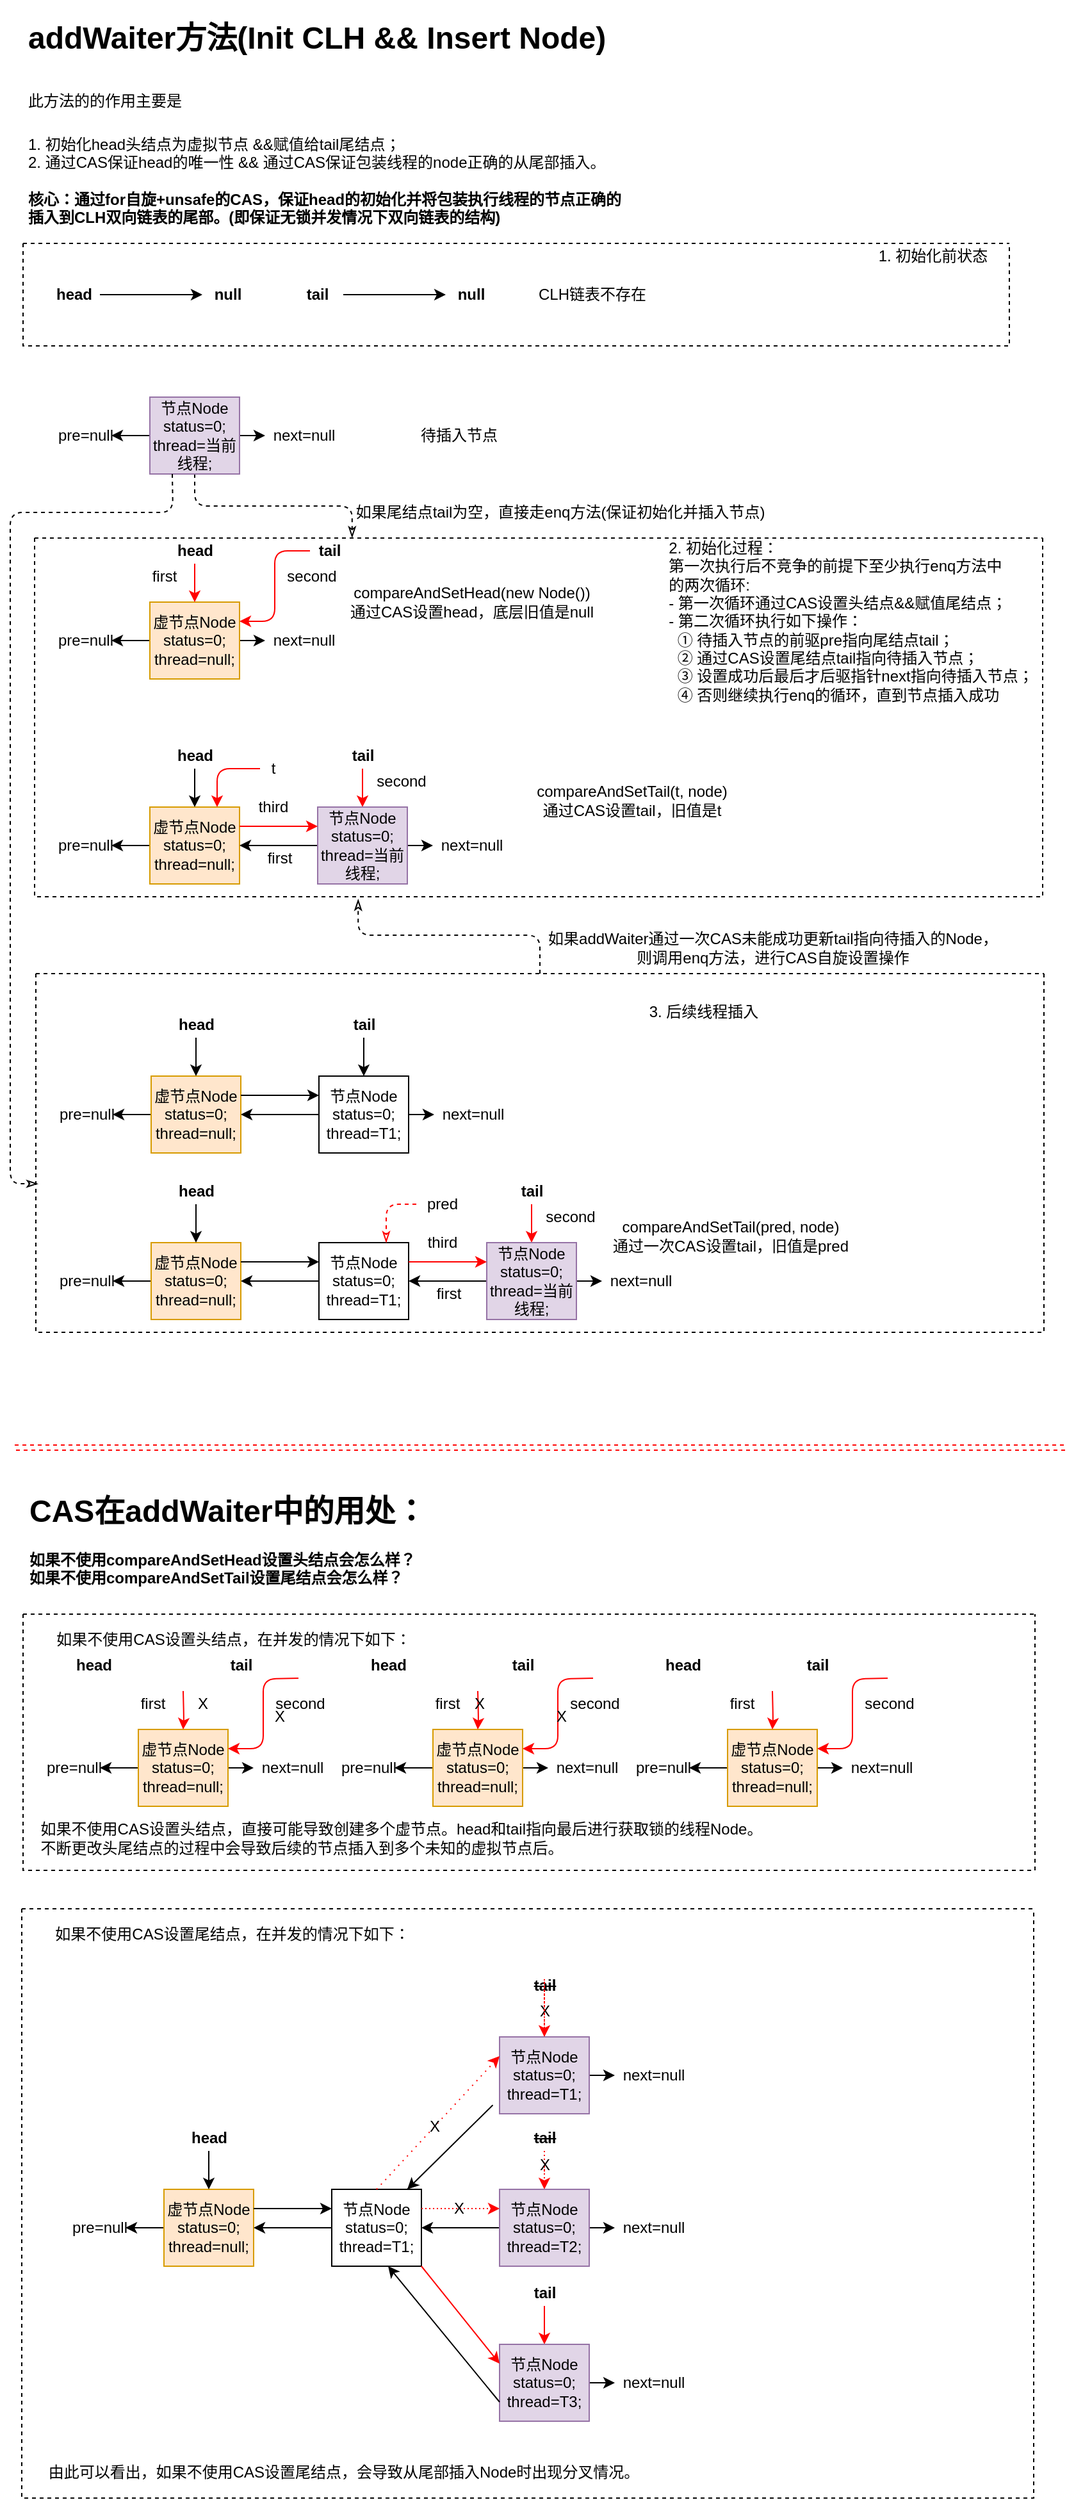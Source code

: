 <mxfile version="14.9.6" type="device"><diagram id="rRcfmxFdmmznEI3SLQNI" name="第 1 页"><mxGraphModel dx="1088" dy="2056" grid="1" gridSize="10" guides="1" tooltips="1" connect="1" arrows="1" fold="1" page="1" pageScale="1" pageWidth="827" pageHeight="1169" math="0" shadow="0"><root><mxCell id="0"/><mxCell id="1" parent="0"/><mxCell id="wqpM_LYlz_IbfBnjoCct-91" style="edgeStyle=orthogonalEdgeStyle;curved=0;rounded=1;sketch=0;orthogonalLoop=1;jettySize=auto;html=1;" edge="1" parent="1" source="wqpM_LYlz_IbfBnjoCct-32" target="wqpM_LYlz_IbfBnjoCct-92"><mxGeometry relative="1" as="geometry"><mxPoint x="69" y="10" as="targetPoint"/></mxGeometry></mxCell><mxCell id="wqpM_LYlz_IbfBnjoCct-94" value="" style="edgeStyle=orthogonalEdgeStyle;curved=0;rounded=1;sketch=0;orthogonalLoop=1;jettySize=auto;html=1;" edge="1" parent="1" source="wqpM_LYlz_IbfBnjoCct-32" target="wqpM_LYlz_IbfBnjoCct-93"><mxGeometry relative="1" as="geometry"/></mxCell><mxCell id="wqpM_LYlz_IbfBnjoCct-32" value="虚节点Node&lt;br&gt;status=0;&lt;br&gt;thread=null;" style="rounded=0;whiteSpace=wrap;html=1;sketch=0;fillColor=#ffe6cc;strokeColor=#d79b00;" vertex="1" parent="1"><mxGeometry x="119" y="-20" width="70" height="60" as="geometry"/></mxCell><mxCell id="wqpM_LYlz_IbfBnjoCct-67" value="" style="edgeStyle=orthogonalEdgeStyle;curved=0;rounded=1;sketch=0;orthogonalLoop=1;jettySize=auto;html=1;" edge="1" parent="1" source="wqpM_LYlz_IbfBnjoCct-63" target="wqpM_LYlz_IbfBnjoCct-66"><mxGeometry relative="1" as="geometry"/></mxCell><mxCell id="wqpM_LYlz_IbfBnjoCct-63" value="&lt;b&gt;tail&lt;/b&gt;" style="text;html=1;align=center;verticalAlign=middle;whiteSpace=wrap;rounded=0;sketch=0;" vertex="1" parent="1"><mxGeometry x="230" y="-270" width="40" height="20" as="geometry"/></mxCell><mxCell id="wqpM_LYlz_IbfBnjoCct-66" value="&lt;b&gt;null&lt;/b&gt;" style="text;html=1;align=center;verticalAlign=middle;whiteSpace=wrap;rounded=0;sketch=0;" vertex="1" parent="1"><mxGeometry x="350" y="-270" width="40" height="20" as="geometry"/></mxCell><mxCell id="wqpM_LYlz_IbfBnjoCct-68" value="" style="edgeStyle=orthogonalEdgeStyle;curved=0;rounded=1;sketch=0;orthogonalLoop=1;jettySize=auto;html=1;" edge="1" source="wqpM_LYlz_IbfBnjoCct-69" target="wqpM_LYlz_IbfBnjoCct-70" parent="1"><mxGeometry relative="1" as="geometry"/></mxCell><mxCell id="wqpM_LYlz_IbfBnjoCct-69" value="&lt;b&gt;head&lt;/b&gt;" style="text;html=1;align=center;verticalAlign=middle;whiteSpace=wrap;rounded=0;sketch=0;" vertex="1" parent="1"><mxGeometry x="40" y="-270" width="40" height="20" as="geometry"/></mxCell><mxCell id="wqpM_LYlz_IbfBnjoCct-70" value="&lt;b&gt;null&lt;/b&gt;" style="text;html=1;align=center;verticalAlign=middle;whiteSpace=wrap;rounded=0;sketch=0;" vertex="1" parent="1"><mxGeometry x="160" y="-270" width="40" height="20" as="geometry"/></mxCell><mxCell id="wqpM_LYlz_IbfBnjoCct-72" value="CLH链表不存在" style="text;html=1;align=center;verticalAlign=middle;resizable=0;points=[];autosize=1;strokeColor=none;" vertex="1" parent="1"><mxGeometry x="414" y="-270" width="100" height="20" as="geometry"/></mxCell><mxCell id="wqpM_LYlz_IbfBnjoCct-80" value="" style="edgeStyle=orthogonalEdgeStyle;curved=0;rounded=1;sketch=0;orthogonalLoop=1;jettySize=auto;html=1;strokeColor=#FF0000;" edge="1" parent="1" source="wqpM_LYlz_IbfBnjoCct-79" target="wqpM_LYlz_IbfBnjoCct-32"><mxGeometry relative="1" as="geometry"/></mxCell><mxCell id="wqpM_LYlz_IbfBnjoCct-79" value="&lt;b&gt;head&lt;/b&gt;" style="text;html=1;align=center;verticalAlign=middle;resizable=0;points=[];autosize=1;strokeColor=none;" vertex="1" parent="1"><mxGeometry x="134" y="-70" width="40" height="20" as="geometry"/></mxCell><mxCell id="wqpM_LYlz_IbfBnjoCct-82" style="edgeStyle=orthogonalEdgeStyle;curved=0;rounded=1;sketch=0;orthogonalLoop=1;jettySize=auto;html=1;entryX=1;entryY=0.25;entryDx=0;entryDy=0;strokeColor=#FF0000;" edge="1" parent="1" source="wqpM_LYlz_IbfBnjoCct-81" target="wqpM_LYlz_IbfBnjoCct-32"><mxGeometry relative="1" as="geometry"/></mxCell><mxCell id="wqpM_LYlz_IbfBnjoCct-81" value="&lt;b&gt;tail&lt;/b&gt;" style="text;html=1;align=center;verticalAlign=middle;resizable=0;points=[];autosize=1;strokeColor=none;" vertex="1" parent="1"><mxGeometry x="244" y="-70" width="30" height="20" as="geometry"/></mxCell><mxCell id="wqpM_LYlz_IbfBnjoCct-92" value="pre=null" style="text;html=1;strokeColor=none;fillColor=none;align=center;verticalAlign=middle;whiteSpace=wrap;rounded=0;sketch=0;" vertex="1" parent="1"><mxGeometry x="49" width="40" height="20" as="geometry"/></mxCell><mxCell id="wqpM_LYlz_IbfBnjoCct-93" value="next=null" style="text;html=1;align=center;verticalAlign=middle;resizable=0;points=[];autosize=1;strokeColor=none;" vertex="1" parent="1"><mxGeometry x="209" width="60" height="20" as="geometry"/></mxCell><mxCell id="wqpM_LYlz_IbfBnjoCct-95" value="" style="swimlane;startSize=0;rounded=0;sketch=0;dashed=1;" vertex="1" parent="1"><mxGeometry x="29" y="-70" width="787" height="280" as="geometry"/></mxCell><mxCell id="wqpM_LYlz_IbfBnjoCct-97" style="edgeStyle=orthogonalEdgeStyle;curved=0;rounded=1;sketch=0;orthogonalLoop=1;jettySize=auto;html=1;" edge="1" source="wqpM_LYlz_IbfBnjoCct-99" target="wqpM_LYlz_IbfBnjoCct-104" parent="wqpM_LYlz_IbfBnjoCct-95"><mxGeometry relative="1" as="geometry"><mxPoint x="40" y="240" as="targetPoint"/></mxGeometry></mxCell><mxCell id="wqpM_LYlz_IbfBnjoCct-99" value="虚节点Node&lt;br&gt;status=0;&lt;br&gt;thread=null;" style="rounded=0;whiteSpace=wrap;html=1;sketch=0;fillColor=#ffe6cc;strokeColor=#d79b00;" vertex="1" parent="wqpM_LYlz_IbfBnjoCct-95"><mxGeometry x="90" y="210" width="70" height="60" as="geometry"/></mxCell><mxCell id="wqpM_LYlz_IbfBnjoCct-100" value="" style="edgeStyle=orthogonalEdgeStyle;curved=0;rounded=1;sketch=0;orthogonalLoop=1;jettySize=auto;html=1;" edge="1" source="wqpM_LYlz_IbfBnjoCct-101" target="wqpM_LYlz_IbfBnjoCct-99" parent="wqpM_LYlz_IbfBnjoCct-95"><mxGeometry relative="1" as="geometry"/></mxCell><mxCell id="wqpM_LYlz_IbfBnjoCct-101" value="&lt;b&gt;head&lt;/b&gt;" style="text;html=1;align=center;verticalAlign=middle;resizable=0;points=[];autosize=1;strokeColor=none;" vertex="1" parent="wqpM_LYlz_IbfBnjoCct-95"><mxGeometry x="105" y="160" width="40" height="20" as="geometry"/></mxCell><mxCell id="wqpM_LYlz_IbfBnjoCct-125" style="edgeStyle=orthogonalEdgeStyle;curved=0;rounded=1;sketch=0;orthogonalLoop=1;jettySize=auto;html=1;entryX=0.5;entryY=0;entryDx=0;entryDy=0;strokeColor=#FF0000;" edge="1" parent="wqpM_LYlz_IbfBnjoCct-95" source="wqpM_LYlz_IbfBnjoCct-103" target="wqpM_LYlz_IbfBnjoCct-121"><mxGeometry relative="1" as="geometry"/></mxCell><mxCell id="wqpM_LYlz_IbfBnjoCct-103" value="&lt;b&gt;tail&lt;/b&gt;" style="text;html=1;align=center;verticalAlign=middle;resizable=0;points=[];autosize=1;strokeColor=none;" vertex="1" parent="wqpM_LYlz_IbfBnjoCct-95"><mxGeometry x="241" y="160" width="30" height="20" as="geometry"/></mxCell><mxCell id="wqpM_LYlz_IbfBnjoCct-104" value="pre=null" style="text;html=1;strokeColor=none;fillColor=none;align=center;verticalAlign=middle;whiteSpace=wrap;rounded=0;sketch=0;" vertex="1" parent="wqpM_LYlz_IbfBnjoCct-95"><mxGeometry x="20" y="230" width="40" height="20" as="geometry"/></mxCell><mxCell id="wqpM_LYlz_IbfBnjoCct-120" value="" style="edgeStyle=orthogonalEdgeStyle;curved=0;rounded=1;sketch=0;orthogonalLoop=1;jettySize=auto;html=1;" edge="1" source="wqpM_LYlz_IbfBnjoCct-121" target="wqpM_LYlz_IbfBnjoCct-123" parent="wqpM_LYlz_IbfBnjoCct-95"><mxGeometry relative="1" as="geometry"/></mxCell><mxCell id="wqpM_LYlz_IbfBnjoCct-124" style="edgeStyle=orthogonalEdgeStyle;curved=0;rounded=1;sketch=0;orthogonalLoop=1;jettySize=auto;html=1;" edge="1" parent="wqpM_LYlz_IbfBnjoCct-95" source="wqpM_LYlz_IbfBnjoCct-121" target="wqpM_LYlz_IbfBnjoCct-99"><mxGeometry relative="1" as="geometry"/></mxCell><mxCell id="wqpM_LYlz_IbfBnjoCct-121" value="节点Node&lt;br&gt;status=0;&lt;br&gt;thread=当前线程;" style="rounded=0;whiteSpace=wrap;html=1;sketch=0;fillColor=#e1d5e7;strokeColor=#9673a6;" vertex="1" parent="wqpM_LYlz_IbfBnjoCct-95"><mxGeometry x="221" y="210" width="70" height="60" as="geometry"/></mxCell><mxCell id="wqpM_LYlz_IbfBnjoCct-123" value="next=null" style="text;html=1;align=center;verticalAlign=middle;resizable=0;points=[];autosize=1;strokeColor=none;" vertex="1" parent="wqpM_LYlz_IbfBnjoCct-95"><mxGeometry x="311" y="230" width="60" height="20" as="geometry"/></mxCell><mxCell id="wqpM_LYlz_IbfBnjoCct-126" value="" style="endArrow=classic;html=1;strokeColor=#FF0000;entryX=0;entryY=0.25;entryDx=0;entryDy=0;exitX=1;exitY=0.25;exitDx=0;exitDy=0;" edge="1" parent="wqpM_LYlz_IbfBnjoCct-95" source="wqpM_LYlz_IbfBnjoCct-99" target="wqpM_LYlz_IbfBnjoCct-121"><mxGeometry width="50" height="50" relative="1" as="geometry"><mxPoint x="160" y="230" as="sourcePoint"/><mxPoint x="210" y="180" as="targetPoint"/></mxGeometry></mxCell><mxCell id="wqpM_LYlz_IbfBnjoCct-129" value="second" style="text;html=1;align=center;verticalAlign=middle;resizable=0;points=[];autosize=1;strokeColor=none;" vertex="1" parent="wqpM_LYlz_IbfBnjoCct-95"><mxGeometry x="191" y="20" width="50" height="20" as="geometry"/></mxCell><mxCell id="wqpM_LYlz_IbfBnjoCct-130" value="first" style="text;html=1;align=center;verticalAlign=middle;resizable=0;points=[];autosize=1;strokeColor=none;" vertex="1" parent="wqpM_LYlz_IbfBnjoCct-95"><mxGeometry x="176" y="240" width="30" height="20" as="geometry"/></mxCell><mxCell id="wqpM_LYlz_IbfBnjoCct-132" value="third" style="text;html=1;align=center;verticalAlign=middle;resizable=0;points=[];autosize=1;strokeColor=none;" vertex="1" parent="wqpM_LYlz_IbfBnjoCct-95"><mxGeometry x="166" y="200" width="40" height="20" as="geometry"/></mxCell><mxCell id="wqpM_LYlz_IbfBnjoCct-131" value="second" style="text;html=1;align=center;verticalAlign=middle;resizable=0;points=[];autosize=1;strokeColor=none;" vertex="1" parent="wqpM_LYlz_IbfBnjoCct-95"><mxGeometry x="261" y="180" width="50" height="20" as="geometry"/></mxCell><mxCell id="wqpM_LYlz_IbfBnjoCct-133" value="compareAndSetHead(new Node())&lt;br&gt;通过CAS设置head，底层旧值是null" style="text;html=1;align=center;verticalAlign=middle;resizable=0;points=[];autosize=1;strokeColor=none;" vertex="1" parent="wqpM_LYlz_IbfBnjoCct-95"><mxGeometry x="236" y="35" width="210" height="30" as="geometry"/></mxCell><mxCell id="wqpM_LYlz_IbfBnjoCct-127" value="&lt;div style=&quot;text-align: left&quot;&gt;&lt;span&gt;2. 初始化过程：&lt;/span&gt;&lt;/div&gt;&lt;div style=&quot;text-align: left&quot;&gt;&lt;span&gt;第一次执行后&lt;/span&gt;&lt;span&gt;不竞争的前提下至少执行enq方法中&lt;/span&gt;&lt;/div&gt;&lt;div style=&quot;text-align: left&quot;&gt;&lt;span&gt;的两次循环:&lt;/span&gt;&lt;/div&gt;&lt;div style=&quot;text-align: left&quot;&gt;&lt;span&gt;- 第一次循环通过CAS设置头结点&amp;amp;&amp;amp;赋值尾结点；&lt;/span&gt;&lt;/div&gt;&lt;div style=&quot;text-align: left&quot;&gt;&lt;span&gt;- 第二次循环执行如下操作：&lt;/span&gt;&lt;/div&gt;&lt;div style=&quot;text-align: left&quot;&gt;&lt;span&gt;&amp;nbsp; ① 待插入节点的前驱pre指向尾结点tail；&lt;br&gt;&lt;/span&gt;&lt;/div&gt;&lt;div style=&quot;text-align: left&quot;&gt;&lt;span&gt;&amp;nbsp; ② 通过CAS设置尾结点tail指向待插入节点；&lt;/span&gt;&lt;/div&gt;&lt;div style=&quot;text-align: left&quot;&gt;&lt;span&gt;&amp;nbsp; ③ 设置成功后最后才后驱指针next指向待插入节点；&lt;/span&gt;&lt;/div&gt;&lt;div style=&quot;text-align: left&quot;&gt;&lt;span&gt;&lt;span style=&quot;white-space: pre&quot;&gt;&amp;nbsp; ④ 否则继续执行enq的循环，直到节点插入成功&lt;/span&gt;&lt;span style=&quot;white-space: pre&quot;&gt;&#9;&lt;/span&gt;&lt;br&gt;&lt;/span&gt;&lt;/div&gt;" style="text;html=1;align=center;verticalAlign=middle;resizable=0;points=[];autosize=1;strokeColor=none;" vertex="1" parent="wqpM_LYlz_IbfBnjoCct-95"><mxGeometry x="487" width="300" height="130" as="geometry"/></mxCell><mxCell id="wqpM_LYlz_IbfBnjoCct-134" value="compareAndSetTail(t, node)&lt;br&gt;通过CAS设置tail，旧值是t" style="text;html=1;align=center;verticalAlign=middle;resizable=0;points=[];autosize=1;strokeColor=none;" vertex="1" parent="wqpM_LYlz_IbfBnjoCct-95"><mxGeometry x="386" y="190" width="160" height="30" as="geometry"/></mxCell><mxCell id="wqpM_LYlz_IbfBnjoCct-137" style="edgeStyle=orthogonalEdgeStyle;curved=0;rounded=1;sketch=0;orthogonalLoop=1;jettySize=auto;html=1;entryX=0.75;entryY=0;entryDx=0;entryDy=0;strokeColor=#FF0000;" edge="1" parent="wqpM_LYlz_IbfBnjoCct-95" source="wqpM_LYlz_IbfBnjoCct-136" target="wqpM_LYlz_IbfBnjoCct-99"><mxGeometry relative="1" as="geometry"/></mxCell><mxCell id="wqpM_LYlz_IbfBnjoCct-136" value="t" style="text;html=1;align=center;verticalAlign=middle;resizable=0;points=[];autosize=1;strokeColor=none;" vertex="1" parent="wqpM_LYlz_IbfBnjoCct-95"><mxGeometry x="176" y="170" width="20" height="20" as="geometry"/></mxCell><mxCell id="wqpM_LYlz_IbfBnjoCct-96" value="" style="swimlane;startSize=0;rounded=0;sketch=0;dashed=1;" vertex="1" parent="1"><mxGeometry x="20" y="-300" width="770" height="80" as="geometry"/></mxCell><mxCell id="wqpM_LYlz_IbfBnjoCct-71" value="1. 初始化前状态" style="text;html=1;align=center;verticalAlign=middle;resizable=0;points=[];autosize=1;" vertex="1" parent="wqpM_LYlz_IbfBnjoCct-96"><mxGeometry x="660" width="100" height="20" as="geometry"/></mxCell><mxCell id="wqpM_LYlz_IbfBnjoCct-115" value="待插入节点" style="text;html=1;align=center;verticalAlign=middle;resizable=0;points=[];autosize=1;strokeColor=none;" vertex="1" parent="1"><mxGeometry x="320" y="-160" width="80" height="20" as="geometry"/></mxCell><mxCell id="wqpM_LYlz_IbfBnjoCct-106" style="edgeStyle=orthogonalEdgeStyle;curved=0;rounded=1;sketch=0;orthogonalLoop=1;jettySize=auto;html=1;" edge="1" source="wqpM_LYlz_IbfBnjoCct-108" target="wqpM_LYlz_IbfBnjoCct-113" parent="1"><mxGeometry relative="1" as="geometry"><mxPoint x="49" y="40" as="targetPoint"/></mxGeometry></mxCell><mxCell id="wqpM_LYlz_IbfBnjoCct-107" value="" style="edgeStyle=orthogonalEdgeStyle;curved=0;rounded=1;sketch=0;orthogonalLoop=1;jettySize=auto;html=1;" edge="1" source="wqpM_LYlz_IbfBnjoCct-108" target="wqpM_LYlz_IbfBnjoCct-114" parent="1"><mxGeometry relative="1" as="geometry"/></mxCell><mxCell id="wqpM_LYlz_IbfBnjoCct-178" style="edgeStyle=orthogonalEdgeStyle;curved=0;rounded=1;sketch=0;orthogonalLoop=1;jettySize=auto;html=1;entryX=0.315;entryY=-0.001;entryDx=0;entryDy=0;entryPerimeter=0;dashed=1;endArrow=classicThin;endFill=0;" edge="1" parent="1" source="wqpM_LYlz_IbfBnjoCct-108" target="wqpM_LYlz_IbfBnjoCct-95"><mxGeometry relative="1" as="geometry"/></mxCell><mxCell id="wqpM_LYlz_IbfBnjoCct-108" value="节点Node&lt;br&gt;status=0;&lt;br&gt;thread=当前线程;" style="rounded=0;whiteSpace=wrap;html=1;sketch=0;fillColor=#e1d5e7;strokeColor=#9673a6;" vertex="1" parent="1"><mxGeometry x="119" y="-180" width="70" height="60" as="geometry"/></mxCell><mxCell id="wqpM_LYlz_IbfBnjoCct-113" value="pre=null" style="text;html=1;strokeColor=none;fillColor=none;align=center;verticalAlign=middle;whiteSpace=wrap;rounded=0;sketch=0;" vertex="1" parent="1"><mxGeometry x="49" y="-160" width="40" height="20" as="geometry"/></mxCell><mxCell id="wqpM_LYlz_IbfBnjoCct-114" value="next=null" style="text;html=1;align=center;verticalAlign=middle;resizable=0;points=[];autosize=1;strokeColor=none;" vertex="1" parent="1"><mxGeometry x="209" y="-160" width="60" height="20" as="geometry"/></mxCell><mxCell id="wqpM_LYlz_IbfBnjoCct-128" value="first" style="text;html=1;align=center;verticalAlign=middle;resizable=0;points=[];autosize=1;strokeColor=none;" vertex="1" parent="1"><mxGeometry x="115" y="-50" width="30" height="20" as="geometry"/></mxCell><mxCell id="wqpM_LYlz_IbfBnjoCct-193" style="edgeStyle=orthogonalEdgeStyle;curved=0;rounded=1;sketch=0;orthogonalLoop=1;jettySize=auto;html=1;entryX=0.321;entryY=1.007;entryDx=0;entryDy=0;entryPerimeter=0;dashed=1;endArrow=classicThin;endFill=0;strokeColor=#000000;" edge="1" parent="1" source="wqpM_LYlz_IbfBnjoCct-147" target="wqpM_LYlz_IbfBnjoCct-95"><mxGeometry relative="1" as="geometry"/></mxCell><mxCell id="wqpM_LYlz_IbfBnjoCct-147" value="" style="swimlane;startSize=0;rounded=0;sketch=0;dashed=1;" vertex="1" parent="1"><mxGeometry x="30" y="270" width="787" height="280" as="geometry"/></mxCell><mxCell id="wqpM_LYlz_IbfBnjoCct-148" style="edgeStyle=orthogonalEdgeStyle;curved=0;rounded=1;sketch=0;orthogonalLoop=1;jettySize=auto;html=1;" edge="1" parent="wqpM_LYlz_IbfBnjoCct-147" source="wqpM_LYlz_IbfBnjoCct-149" target="wqpM_LYlz_IbfBnjoCct-154"><mxGeometry relative="1" as="geometry"><mxPoint x="40" y="240" as="targetPoint"/></mxGeometry></mxCell><mxCell id="wqpM_LYlz_IbfBnjoCct-149" value="虚节点Node&lt;br&gt;status=0;&lt;br&gt;thread=null;" style="rounded=0;whiteSpace=wrap;html=1;sketch=0;fillColor=#ffe6cc;strokeColor=#d79b00;" vertex="1" parent="wqpM_LYlz_IbfBnjoCct-147"><mxGeometry x="90" y="210" width="70" height="60" as="geometry"/></mxCell><mxCell id="wqpM_LYlz_IbfBnjoCct-150" value="" style="edgeStyle=orthogonalEdgeStyle;curved=0;rounded=1;sketch=0;orthogonalLoop=1;jettySize=auto;html=1;" edge="1" parent="wqpM_LYlz_IbfBnjoCct-147" source="wqpM_LYlz_IbfBnjoCct-151" target="wqpM_LYlz_IbfBnjoCct-149"><mxGeometry relative="1" as="geometry"/></mxCell><mxCell id="wqpM_LYlz_IbfBnjoCct-151" value="&lt;b&gt;head&lt;/b&gt;" style="text;html=1;align=center;verticalAlign=middle;resizable=0;points=[];autosize=1;strokeColor=none;" vertex="1" parent="wqpM_LYlz_IbfBnjoCct-147"><mxGeometry x="105" y="160" width="40" height="20" as="geometry"/></mxCell><mxCell id="wqpM_LYlz_IbfBnjoCct-154" value="pre=null" style="text;html=1;strokeColor=none;fillColor=none;align=center;verticalAlign=middle;whiteSpace=wrap;rounded=0;sketch=0;" vertex="1" parent="wqpM_LYlz_IbfBnjoCct-147"><mxGeometry x="20" y="230" width="40" height="20" as="geometry"/></mxCell><mxCell id="wqpM_LYlz_IbfBnjoCct-156" style="edgeStyle=orthogonalEdgeStyle;curved=0;rounded=1;sketch=0;orthogonalLoop=1;jettySize=auto;html=1;" edge="1" parent="wqpM_LYlz_IbfBnjoCct-147" source="wqpM_LYlz_IbfBnjoCct-157" target="wqpM_LYlz_IbfBnjoCct-149"><mxGeometry relative="1" as="geometry"/></mxCell><mxCell id="wqpM_LYlz_IbfBnjoCct-157" value="节点Node&lt;br&gt;status=0;&lt;br&gt;thread=T1;" style="rounded=0;whiteSpace=wrap;html=1;sketch=0;" vertex="1" parent="wqpM_LYlz_IbfBnjoCct-147"><mxGeometry x="221" y="210" width="70" height="60" as="geometry"/></mxCell><mxCell id="wqpM_LYlz_IbfBnjoCct-159" value="" style="endArrow=classic;html=1;entryX=0;entryY=0.25;entryDx=0;entryDy=0;exitX=1;exitY=0.25;exitDx=0;exitDy=0;" edge="1" parent="wqpM_LYlz_IbfBnjoCct-147" source="wqpM_LYlz_IbfBnjoCct-149" target="wqpM_LYlz_IbfBnjoCct-157"><mxGeometry width="50" height="50" relative="1" as="geometry"><mxPoint x="160" y="230" as="sourcePoint"/><mxPoint x="210" y="180" as="targetPoint"/></mxGeometry></mxCell><mxCell id="wqpM_LYlz_IbfBnjoCct-181" style="edgeStyle=orthogonalEdgeStyle;curved=0;rounded=1;sketch=0;orthogonalLoop=1;jettySize=auto;html=1;" edge="1" source="wqpM_LYlz_IbfBnjoCct-182" target="wqpM_LYlz_IbfBnjoCct-187" parent="wqpM_LYlz_IbfBnjoCct-147"><mxGeometry relative="1" as="geometry"><mxPoint x="11" y="-130" as="targetPoint"/></mxGeometry></mxCell><mxCell id="wqpM_LYlz_IbfBnjoCct-182" value="虚节点Node&lt;br&gt;status=0;&lt;br&gt;thread=null;" style="rounded=0;whiteSpace=wrap;html=1;sketch=0;fillColor=#ffe6cc;strokeColor=#d79b00;" vertex="1" parent="wqpM_LYlz_IbfBnjoCct-147"><mxGeometry x="90" y="80" width="70" height="60" as="geometry"/></mxCell><mxCell id="wqpM_LYlz_IbfBnjoCct-183" value="" style="edgeStyle=orthogonalEdgeStyle;curved=0;rounded=1;sketch=0;orthogonalLoop=1;jettySize=auto;html=1;" edge="1" source="wqpM_LYlz_IbfBnjoCct-184" target="wqpM_LYlz_IbfBnjoCct-182" parent="wqpM_LYlz_IbfBnjoCct-147"><mxGeometry relative="1" as="geometry"/></mxCell><mxCell id="wqpM_LYlz_IbfBnjoCct-184" value="&lt;b&gt;head&lt;/b&gt;" style="text;html=1;align=center;verticalAlign=middle;resizable=0;points=[];autosize=1;strokeColor=none;" vertex="1" parent="wqpM_LYlz_IbfBnjoCct-147"><mxGeometry x="105" y="30" width="40" height="20" as="geometry"/></mxCell><mxCell id="wqpM_LYlz_IbfBnjoCct-185" style="edgeStyle=orthogonalEdgeStyle;curved=0;rounded=1;sketch=0;orthogonalLoop=1;jettySize=auto;html=1;entryX=0.5;entryY=0;entryDx=0;entryDy=0;" edge="1" source="wqpM_LYlz_IbfBnjoCct-186" target="wqpM_LYlz_IbfBnjoCct-190" parent="wqpM_LYlz_IbfBnjoCct-147"><mxGeometry relative="1" as="geometry"/></mxCell><mxCell id="wqpM_LYlz_IbfBnjoCct-186" value="&lt;b&gt;tail&lt;/b&gt;" style="text;html=1;align=center;verticalAlign=middle;resizable=0;points=[];autosize=1;strokeColor=none;" vertex="1" parent="wqpM_LYlz_IbfBnjoCct-147"><mxGeometry x="241" y="30" width="30" height="20" as="geometry"/></mxCell><mxCell id="wqpM_LYlz_IbfBnjoCct-187" value="pre=null" style="text;html=1;strokeColor=none;fillColor=none;align=center;verticalAlign=middle;whiteSpace=wrap;rounded=0;sketch=0;" vertex="1" parent="wqpM_LYlz_IbfBnjoCct-147"><mxGeometry x="20" y="100" width="40" height="20" as="geometry"/></mxCell><mxCell id="wqpM_LYlz_IbfBnjoCct-188" value="" style="edgeStyle=orthogonalEdgeStyle;curved=0;rounded=1;sketch=0;orthogonalLoop=1;jettySize=auto;html=1;" edge="1" source="wqpM_LYlz_IbfBnjoCct-190" target="wqpM_LYlz_IbfBnjoCct-191" parent="wqpM_LYlz_IbfBnjoCct-147"><mxGeometry relative="1" as="geometry"/></mxCell><mxCell id="wqpM_LYlz_IbfBnjoCct-189" style="edgeStyle=orthogonalEdgeStyle;curved=0;rounded=1;sketch=0;orthogonalLoop=1;jettySize=auto;html=1;" edge="1" source="wqpM_LYlz_IbfBnjoCct-190" target="wqpM_LYlz_IbfBnjoCct-182" parent="wqpM_LYlz_IbfBnjoCct-147"><mxGeometry relative="1" as="geometry"/></mxCell><mxCell id="wqpM_LYlz_IbfBnjoCct-190" value="节点Node&lt;br&gt;status=0;&lt;br&gt;thread=T1;" style="rounded=0;whiteSpace=wrap;html=1;sketch=0;" vertex="1" parent="wqpM_LYlz_IbfBnjoCct-147"><mxGeometry x="221" y="80" width="70" height="60" as="geometry"/></mxCell><mxCell id="wqpM_LYlz_IbfBnjoCct-191" value="next=null" style="text;html=1;align=center;verticalAlign=middle;resizable=0;points=[];autosize=1;strokeColor=none;" vertex="1" parent="wqpM_LYlz_IbfBnjoCct-147"><mxGeometry x="311" y="100" width="60" height="20" as="geometry"/></mxCell><mxCell id="wqpM_LYlz_IbfBnjoCct-192" value="" style="endArrow=classic;html=1;entryX=0;entryY=0.25;entryDx=0;entryDy=0;exitX=1;exitY=0.25;exitDx=0;exitDy=0;" edge="1" source="wqpM_LYlz_IbfBnjoCct-182" target="wqpM_LYlz_IbfBnjoCct-190" parent="wqpM_LYlz_IbfBnjoCct-147"><mxGeometry width="50" height="50" relative="1" as="geometry"><mxPoint x="131" y="-140" as="sourcePoint"/><mxPoint x="181" y="-190" as="targetPoint"/></mxGeometry></mxCell><mxCell id="wqpM_LYlz_IbfBnjoCct-196" style="edgeStyle=orthogonalEdgeStyle;curved=0;rounded=1;sketch=0;orthogonalLoop=1;jettySize=auto;html=1;entryX=0.5;entryY=0;entryDx=0;entryDy=0;strokeColor=#FF0000;" edge="1" source="wqpM_LYlz_IbfBnjoCct-197" target="wqpM_LYlz_IbfBnjoCct-200" parent="wqpM_LYlz_IbfBnjoCct-147"><mxGeometry relative="1" as="geometry"/></mxCell><mxCell id="wqpM_LYlz_IbfBnjoCct-197" value="&lt;b&gt;tail&lt;/b&gt;" style="text;html=1;align=center;verticalAlign=middle;resizable=0;points=[];autosize=1;strokeColor=none;" vertex="1" parent="wqpM_LYlz_IbfBnjoCct-147"><mxGeometry x="372" y="160" width="30" height="20" as="geometry"/></mxCell><mxCell id="wqpM_LYlz_IbfBnjoCct-198" value="" style="edgeStyle=orthogonalEdgeStyle;curved=0;rounded=1;sketch=0;orthogonalLoop=1;jettySize=auto;html=1;" edge="1" source="wqpM_LYlz_IbfBnjoCct-200" target="wqpM_LYlz_IbfBnjoCct-201" parent="wqpM_LYlz_IbfBnjoCct-147"><mxGeometry relative="1" as="geometry"/></mxCell><mxCell id="wqpM_LYlz_IbfBnjoCct-199" style="edgeStyle=orthogonalEdgeStyle;curved=0;rounded=1;sketch=0;orthogonalLoop=1;jettySize=auto;html=1;" edge="1" source="wqpM_LYlz_IbfBnjoCct-200" parent="wqpM_LYlz_IbfBnjoCct-147"><mxGeometry relative="1" as="geometry"><mxPoint x="291" y="240" as="targetPoint"/></mxGeometry></mxCell><mxCell id="wqpM_LYlz_IbfBnjoCct-200" value="节点Node&lt;br&gt;status=0;&lt;br&gt;thread=当前线程;" style="rounded=0;whiteSpace=wrap;html=1;sketch=0;fillColor=#e1d5e7;strokeColor=#9673a6;" vertex="1" parent="wqpM_LYlz_IbfBnjoCct-147"><mxGeometry x="352" y="210" width="70" height="60" as="geometry"/></mxCell><mxCell id="wqpM_LYlz_IbfBnjoCct-201" value="next=null" style="text;html=1;align=center;verticalAlign=middle;resizable=0;points=[];autosize=1;strokeColor=none;" vertex="1" parent="wqpM_LYlz_IbfBnjoCct-147"><mxGeometry x="442" y="230" width="60" height="20" as="geometry"/></mxCell><mxCell id="wqpM_LYlz_IbfBnjoCct-202" value="" style="endArrow=classic;html=1;strokeColor=#FF0000;entryX=0;entryY=0.25;entryDx=0;entryDy=0;exitX=1;exitY=0.25;exitDx=0;exitDy=0;" edge="1" target="wqpM_LYlz_IbfBnjoCct-200" parent="wqpM_LYlz_IbfBnjoCct-147"><mxGeometry width="50" height="50" relative="1" as="geometry"><mxPoint x="291" y="225" as="sourcePoint"/><mxPoint x="312" y="250" as="targetPoint"/></mxGeometry></mxCell><mxCell id="wqpM_LYlz_IbfBnjoCct-203" value="first" style="text;html=1;align=center;verticalAlign=middle;resizable=0;points=[];autosize=1;strokeColor=none;" vertex="1" parent="wqpM_LYlz_IbfBnjoCct-147"><mxGeometry x="307" y="240" width="30" height="20" as="geometry"/></mxCell><mxCell id="wqpM_LYlz_IbfBnjoCct-204" value="third" style="text;html=1;align=center;verticalAlign=middle;resizable=0;points=[];autosize=1;strokeColor=none;" vertex="1" parent="wqpM_LYlz_IbfBnjoCct-147"><mxGeometry x="297" y="200" width="40" height="20" as="geometry"/></mxCell><mxCell id="wqpM_LYlz_IbfBnjoCct-205" value="second" style="text;html=1;align=center;verticalAlign=middle;resizable=0;points=[];autosize=1;strokeColor=none;" vertex="1" parent="wqpM_LYlz_IbfBnjoCct-147"><mxGeometry x="392" y="180" width="50" height="20" as="geometry"/></mxCell><mxCell id="wqpM_LYlz_IbfBnjoCct-208" style="edgeStyle=orthogonalEdgeStyle;curved=0;rounded=1;sketch=0;orthogonalLoop=1;jettySize=auto;html=1;entryX=0.75;entryY=0;entryDx=0;entryDy=0;dashed=1;endArrow=classicThin;endFill=0;strokeColor=#FF0000;" edge="1" parent="wqpM_LYlz_IbfBnjoCct-147" source="wqpM_LYlz_IbfBnjoCct-206" target="wqpM_LYlz_IbfBnjoCct-157"><mxGeometry relative="1" as="geometry"/></mxCell><mxCell id="wqpM_LYlz_IbfBnjoCct-206" value="pred" style="text;html=1;align=center;verticalAlign=middle;resizable=0;points=[];autosize=1;strokeColor=none;" vertex="1" parent="wqpM_LYlz_IbfBnjoCct-147"><mxGeometry x="297" y="170" width="40" height="20" as="geometry"/></mxCell><mxCell id="wqpM_LYlz_IbfBnjoCct-207" value="compareAndSetTail(pred, node)&lt;br&gt;通过一次CAS设置tail，旧值是pred" style="text;html=1;align=center;verticalAlign=middle;resizable=0;points=[];autosize=1;strokeColor=none;" vertex="1" parent="wqpM_LYlz_IbfBnjoCct-147"><mxGeometry x="442" y="190" width="200" height="30" as="geometry"/></mxCell><mxCell id="wqpM_LYlz_IbfBnjoCct-170" value="3. 后续线程插入" style="text;html=1;align=center;verticalAlign=middle;resizable=0;points=[];autosize=1;strokeColor=none;" vertex="1" parent="1"><mxGeometry x="501" y="290" width="100" height="20" as="geometry"/></mxCell><mxCell id="wqpM_LYlz_IbfBnjoCct-171" value="如果尾结点tail为空，直接走enq方法(保证初始化并插入节点)" style="text;html=1;align=center;verticalAlign=middle;resizable=0;points=[];autosize=1;strokeColor=none;" vertex="1" parent="1"><mxGeometry x="274" y="-100" width="330" height="20" as="geometry"/></mxCell><mxCell id="wqpM_LYlz_IbfBnjoCct-180" value="" style="endArrow=classicThin;html=1;dashed=1;strokeColor=#000000;exitX=0.25;exitY=1;exitDx=0;exitDy=0;entryX=0.002;entryY=0.586;entryDx=0;entryDy=0;entryPerimeter=0;endFill=0;" edge="1" parent="1" source="wqpM_LYlz_IbfBnjoCct-108" target="wqpM_LYlz_IbfBnjoCct-147"><mxGeometry width="50" height="50" relative="1" as="geometry"><mxPoint x="140" y="-90" as="sourcePoint"/><mxPoint x="10" y="410" as="targetPoint"/><Array as="points"><mxPoint x="137" y="-90"/><mxPoint x="10" y="-90"/><mxPoint x="10" y="434"/></Array></mxGeometry></mxCell><mxCell id="wqpM_LYlz_IbfBnjoCct-209" value="如果addWaiter通过一次CAS未能成功更新tail指向待插入的Node，&lt;br&gt;则调用enq方法，进行CAS自旋设置操作" style="text;html=1;align=center;verticalAlign=middle;resizable=0;points=[];autosize=1;strokeColor=none;" vertex="1" parent="1"><mxGeometry x="420" y="235" width="370" height="30" as="geometry"/></mxCell><mxCell id="wqpM_LYlz_IbfBnjoCct-210" value="&lt;h1&gt;&lt;span&gt;addWaiter方法(Init CLH &amp;amp;&amp;amp; Insert Node)&lt;/span&gt;&lt;/h1&gt;&lt;h1&gt;&lt;span style=&quot;font-size: 12px ; font-weight: normal&quot;&gt;此方法的的作用主要是&lt;/span&gt;&lt;br&gt;&lt;/h1&gt;&lt;div&gt;&lt;span style=&quot;font-size: 12px ; font-weight: normal&quot;&gt;1. 初始化head头结点为虚拟节点 &amp;amp;&amp;amp;赋值给tail尾结点；&lt;/span&gt;&lt;/div&gt;&lt;div&gt;&lt;span style=&quot;font-size: 12px ; font-weight: normal&quot;&gt;2. 通过CAS保证head的唯一性 &amp;amp;&amp;amp; 通过CAS保证包装线程的node正确的从尾部插入。&lt;/span&gt;&lt;/div&gt;&lt;div&gt;&lt;br&gt;&lt;/div&gt;&lt;div&gt;&lt;b&gt;核心：通过for自旋+unsafe的CAS，保证head的初始化并将包装执行线程的节点正确的插入到CLH双向链表的尾部。(即保证无锁并发情况下双向链表的结构)&lt;/b&gt;&lt;/div&gt;&lt;div&gt;&lt;br&gt;&lt;/div&gt;" style="text;html=1;strokeColor=none;fillColor=none;spacing=5;spacingTop=-20;whiteSpace=wrap;overflow=hidden;rounded=0;dashed=1;sketch=0;" vertex="1" parent="1"><mxGeometry x="19" y="-480" width="480" height="200" as="geometry"/></mxCell><mxCell id="wqpM_LYlz_IbfBnjoCct-211" value="" style="shape=link;html=1;dashed=1;endArrow=classicThin;endFill=0;strokeColor=#FF0000;" edge="1" parent="1"><mxGeometry width="100" relative="1" as="geometry"><mxPoint x="13.5" y="640" as="sourcePoint"/><mxPoint x="833.5" y="640" as="targetPoint"/></mxGeometry></mxCell><mxCell id="wqpM_LYlz_IbfBnjoCct-213" value="&lt;h1&gt;CAS在addWaiter中的用处：&lt;/h1&gt;&lt;div&gt;&lt;b&gt;如果不使用compareAndSetHead设置头结点会怎么样？&lt;/b&gt;&lt;/div&gt;&lt;div&gt;&lt;b&gt;如果不使用compareAndSetTail设置尾结点会怎么样？&lt;/b&gt;&lt;/div&gt;&lt;div&gt;&lt;br&gt;&lt;/div&gt;" style="text;html=1;strokeColor=none;fillColor=none;spacing=5;spacingTop=-20;whiteSpace=wrap;overflow=hidden;rounded=0;dashed=1;sketch=0;" vertex="1" parent="1"><mxGeometry x="20" y="670" width="511" height="100" as="geometry"/></mxCell><mxCell id="wqpM_LYlz_IbfBnjoCct-214" value="" style="swimlane;startSize=0;rounded=0;dashed=1;sketch=0;" vertex="1" parent="1"><mxGeometry x="20" y="770" width="790" height="200" as="geometry"/></mxCell><mxCell id="wqpM_LYlz_IbfBnjoCct-216" value="如果不使用CAS设置头结点，在并发的情况下如下：" style="text;html=1;align=center;verticalAlign=middle;resizable=0;points=[];autosize=1;strokeColor=none;" vertex="1" parent="wqpM_LYlz_IbfBnjoCct-214"><mxGeometry x="19" y="10" width="290" height="20" as="geometry"/></mxCell><mxCell id="wqpM_LYlz_IbfBnjoCct-228" style="edgeStyle=orthogonalEdgeStyle;curved=0;rounded=1;sketch=0;orthogonalLoop=1;jettySize=auto;html=1;" edge="1" source="wqpM_LYlz_IbfBnjoCct-230" target="wqpM_LYlz_IbfBnjoCct-234" parent="wqpM_LYlz_IbfBnjoCct-214"><mxGeometry relative="1" as="geometry"><mxPoint x="40" y="120" as="targetPoint"/></mxGeometry></mxCell><mxCell id="wqpM_LYlz_IbfBnjoCct-229" value="" style="edgeStyle=orthogonalEdgeStyle;curved=0;rounded=1;sketch=0;orthogonalLoop=1;jettySize=auto;html=1;" edge="1" source="wqpM_LYlz_IbfBnjoCct-230" target="wqpM_LYlz_IbfBnjoCct-235" parent="wqpM_LYlz_IbfBnjoCct-214"><mxGeometry relative="1" as="geometry"/></mxCell><mxCell id="wqpM_LYlz_IbfBnjoCct-230" value="虚节点Node&lt;br&gt;status=0;&lt;br&gt;thread=null;" style="rounded=0;whiteSpace=wrap;html=1;sketch=0;fillColor=#ffe6cc;strokeColor=#d79b00;" vertex="1" parent="wqpM_LYlz_IbfBnjoCct-214"><mxGeometry x="90" y="90" width="70" height="60" as="geometry"/></mxCell><mxCell id="wqpM_LYlz_IbfBnjoCct-231" value="" style="edgeStyle=orthogonalEdgeStyle;curved=0;rounded=1;sketch=0;orthogonalLoop=1;jettySize=auto;html=1;strokeColor=#FF0000;" edge="1" target="wqpM_LYlz_IbfBnjoCct-230" parent="wqpM_LYlz_IbfBnjoCct-214"><mxGeometry relative="1" as="geometry"><mxPoint x="125" y="60" as="sourcePoint"/></mxGeometry></mxCell><mxCell id="wqpM_LYlz_IbfBnjoCct-232" value="&lt;b&gt;head&lt;/b&gt;" style="text;html=1;align=center;verticalAlign=middle;resizable=0;points=[];autosize=1;strokeColor=none;" vertex="1" parent="wqpM_LYlz_IbfBnjoCct-214"><mxGeometry x="35" y="30" width="40" height="20" as="geometry"/></mxCell><mxCell id="wqpM_LYlz_IbfBnjoCct-233" style="edgeStyle=orthogonalEdgeStyle;curved=0;rounded=1;sketch=0;orthogonalLoop=1;jettySize=auto;html=1;entryX=1;entryY=0.25;entryDx=0;entryDy=0;strokeColor=#FF0000;" edge="1" target="wqpM_LYlz_IbfBnjoCct-230" parent="wqpM_LYlz_IbfBnjoCct-214"><mxGeometry relative="1" as="geometry"><mxPoint x="215" y="50" as="sourcePoint"/></mxGeometry></mxCell><mxCell id="wqpM_LYlz_IbfBnjoCct-234" value="pre=null" style="text;html=1;strokeColor=none;fillColor=none;align=center;verticalAlign=middle;whiteSpace=wrap;rounded=0;sketch=0;" vertex="1" parent="wqpM_LYlz_IbfBnjoCct-214"><mxGeometry x="20" y="110" width="40" height="20" as="geometry"/></mxCell><mxCell id="wqpM_LYlz_IbfBnjoCct-235" value="next=null" style="text;html=1;align=center;verticalAlign=middle;resizable=0;points=[];autosize=1;strokeColor=none;" vertex="1" parent="wqpM_LYlz_IbfBnjoCct-214"><mxGeometry x="180" y="110" width="60" height="20" as="geometry"/></mxCell><mxCell id="wqpM_LYlz_IbfBnjoCct-236" value="second" style="text;html=1;align=center;verticalAlign=middle;resizable=0;points=[];autosize=1;strokeColor=none;" vertex="1" parent="wqpM_LYlz_IbfBnjoCct-214"><mxGeometry x="191" y="60" width="50" height="20" as="geometry"/></mxCell><mxCell id="wqpM_LYlz_IbfBnjoCct-237" value="first" style="text;html=1;align=center;verticalAlign=middle;resizable=0;points=[];autosize=1;strokeColor=none;" vertex="1" parent="wqpM_LYlz_IbfBnjoCct-214"><mxGeometry x="86" y="60" width="30" height="20" as="geometry"/></mxCell><mxCell id="wqpM_LYlz_IbfBnjoCct-239" style="edgeStyle=orthogonalEdgeStyle;curved=0;rounded=1;sketch=0;orthogonalLoop=1;jettySize=auto;html=1;" edge="1" source="wqpM_LYlz_IbfBnjoCct-241" target="wqpM_LYlz_IbfBnjoCct-245" parent="wqpM_LYlz_IbfBnjoCct-214"><mxGeometry relative="1" as="geometry"><mxPoint x="240" y="-650" as="targetPoint"/></mxGeometry></mxCell><mxCell id="wqpM_LYlz_IbfBnjoCct-240" value="" style="edgeStyle=orthogonalEdgeStyle;curved=0;rounded=1;sketch=0;orthogonalLoop=1;jettySize=auto;html=1;" edge="1" source="wqpM_LYlz_IbfBnjoCct-241" target="wqpM_LYlz_IbfBnjoCct-246" parent="wqpM_LYlz_IbfBnjoCct-214"><mxGeometry relative="1" as="geometry"/></mxCell><mxCell id="wqpM_LYlz_IbfBnjoCct-241" value="虚节点Node&lt;br&gt;status=0;&lt;br&gt;thread=null;" style="rounded=0;whiteSpace=wrap;html=1;sketch=0;fillColor=#ffe6cc;strokeColor=#d79b00;" vertex="1" parent="wqpM_LYlz_IbfBnjoCct-214"><mxGeometry x="320" y="90" width="70" height="60" as="geometry"/></mxCell><mxCell id="wqpM_LYlz_IbfBnjoCct-242" value="" style="edgeStyle=orthogonalEdgeStyle;curved=0;rounded=1;sketch=0;orthogonalLoop=1;jettySize=auto;html=1;strokeColor=#FF0000;" edge="1" target="wqpM_LYlz_IbfBnjoCct-241" parent="wqpM_LYlz_IbfBnjoCct-214"><mxGeometry relative="1" as="geometry"><mxPoint x="355" y="60" as="sourcePoint"/></mxGeometry></mxCell><mxCell id="wqpM_LYlz_IbfBnjoCct-243" value="&lt;b&gt;head&lt;/b&gt;" style="text;html=1;align=center;verticalAlign=middle;resizable=0;points=[];autosize=1;strokeColor=none;" vertex="1" parent="wqpM_LYlz_IbfBnjoCct-214"><mxGeometry x="265" y="30" width="40" height="20" as="geometry"/></mxCell><mxCell id="wqpM_LYlz_IbfBnjoCct-244" style="edgeStyle=orthogonalEdgeStyle;curved=0;rounded=1;sketch=0;orthogonalLoop=1;jettySize=auto;html=1;entryX=1;entryY=0.25;entryDx=0;entryDy=0;strokeColor=#FF0000;" edge="1" target="wqpM_LYlz_IbfBnjoCct-241" parent="wqpM_LYlz_IbfBnjoCct-214"><mxGeometry relative="1" as="geometry"><mxPoint x="445" y="50" as="sourcePoint"/></mxGeometry></mxCell><mxCell id="wqpM_LYlz_IbfBnjoCct-245" value="pre=null" style="text;html=1;strokeColor=none;fillColor=none;align=center;verticalAlign=middle;whiteSpace=wrap;rounded=0;sketch=0;" vertex="1" parent="wqpM_LYlz_IbfBnjoCct-214"><mxGeometry x="250" y="110" width="40" height="20" as="geometry"/></mxCell><mxCell id="wqpM_LYlz_IbfBnjoCct-246" value="next=null" style="text;html=1;align=center;verticalAlign=middle;resizable=0;points=[];autosize=1;strokeColor=none;" vertex="1" parent="wqpM_LYlz_IbfBnjoCct-214"><mxGeometry x="410" y="110" width="60" height="20" as="geometry"/></mxCell><mxCell id="wqpM_LYlz_IbfBnjoCct-247" value="second" style="text;html=1;align=center;verticalAlign=middle;resizable=0;points=[];autosize=1;strokeColor=none;" vertex="1" parent="wqpM_LYlz_IbfBnjoCct-214"><mxGeometry x="421" y="60" width="50" height="20" as="geometry"/></mxCell><mxCell id="wqpM_LYlz_IbfBnjoCct-248" value="first" style="text;html=1;align=center;verticalAlign=middle;resizable=0;points=[];autosize=1;strokeColor=none;" vertex="1" parent="wqpM_LYlz_IbfBnjoCct-214"><mxGeometry x="316" y="60" width="30" height="20" as="geometry"/></mxCell><mxCell id="wqpM_LYlz_IbfBnjoCct-249" value="&lt;b&gt;tail&lt;/b&gt;" style="text;html=1;align=center;verticalAlign=middle;resizable=0;points=[];autosize=1;strokeColor=none;" vertex="1" parent="wqpM_LYlz_IbfBnjoCct-214"><mxGeometry x="375" y="30" width="30" height="20" as="geometry"/></mxCell><mxCell id="wqpM_LYlz_IbfBnjoCct-250" style="edgeStyle=orthogonalEdgeStyle;curved=0;rounded=1;sketch=0;orthogonalLoop=1;jettySize=auto;html=1;" edge="1" source="wqpM_LYlz_IbfBnjoCct-252" target="wqpM_LYlz_IbfBnjoCct-256" parent="wqpM_LYlz_IbfBnjoCct-214"><mxGeometry relative="1" as="geometry"><mxPoint x="440" y="-1420" as="targetPoint"/></mxGeometry></mxCell><mxCell id="wqpM_LYlz_IbfBnjoCct-251" value="" style="edgeStyle=orthogonalEdgeStyle;curved=0;rounded=1;sketch=0;orthogonalLoop=1;jettySize=auto;html=1;" edge="1" source="wqpM_LYlz_IbfBnjoCct-252" target="wqpM_LYlz_IbfBnjoCct-257" parent="wqpM_LYlz_IbfBnjoCct-214"><mxGeometry relative="1" as="geometry"/></mxCell><mxCell id="wqpM_LYlz_IbfBnjoCct-252" value="虚节点Node&lt;br&gt;status=0;&lt;br&gt;thread=null;" style="rounded=0;whiteSpace=wrap;html=1;sketch=0;fillColor=#ffe6cc;strokeColor=#d79b00;" vertex="1" parent="wqpM_LYlz_IbfBnjoCct-214"><mxGeometry x="550" y="90" width="70" height="60" as="geometry"/></mxCell><mxCell id="wqpM_LYlz_IbfBnjoCct-253" value="" style="edgeStyle=orthogonalEdgeStyle;curved=0;rounded=1;sketch=0;orthogonalLoop=1;jettySize=auto;html=1;strokeColor=#FF0000;" edge="1" target="wqpM_LYlz_IbfBnjoCct-252" parent="wqpM_LYlz_IbfBnjoCct-214"><mxGeometry relative="1" as="geometry"><mxPoint x="585" y="60" as="sourcePoint"/></mxGeometry></mxCell><mxCell id="wqpM_LYlz_IbfBnjoCct-254" value="&lt;b&gt;head&lt;/b&gt;" style="text;html=1;align=center;verticalAlign=middle;resizable=0;points=[];autosize=1;strokeColor=none;" vertex="1" parent="wqpM_LYlz_IbfBnjoCct-214"><mxGeometry x="495" y="30" width="40" height="20" as="geometry"/></mxCell><mxCell id="wqpM_LYlz_IbfBnjoCct-255" style="edgeStyle=orthogonalEdgeStyle;curved=0;rounded=1;sketch=0;orthogonalLoop=1;jettySize=auto;html=1;entryX=1;entryY=0.25;entryDx=0;entryDy=0;strokeColor=#FF0000;" edge="1" target="wqpM_LYlz_IbfBnjoCct-252" parent="wqpM_LYlz_IbfBnjoCct-214"><mxGeometry relative="1" as="geometry"><mxPoint x="675" y="50" as="sourcePoint"/></mxGeometry></mxCell><mxCell id="wqpM_LYlz_IbfBnjoCct-256" value="pre=null" style="text;html=1;strokeColor=none;fillColor=none;align=center;verticalAlign=middle;whiteSpace=wrap;rounded=0;sketch=0;" vertex="1" parent="wqpM_LYlz_IbfBnjoCct-214"><mxGeometry x="480" y="110" width="40" height="20" as="geometry"/></mxCell><mxCell id="wqpM_LYlz_IbfBnjoCct-257" value="next=null" style="text;html=1;align=center;verticalAlign=middle;resizable=0;points=[];autosize=1;strokeColor=none;" vertex="1" parent="wqpM_LYlz_IbfBnjoCct-214"><mxGeometry x="640" y="110" width="60" height="20" as="geometry"/></mxCell><mxCell id="wqpM_LYlz_IbfBnjoCct-258" value="second" style="text;html=1;align=center;verticalAlign=middle;resizable=0;points=[];autosize=1;strokeColor=none;" vertex="1" parent="wqpM_LYlz_IbfBnjoCct-214"><mxGeometry x="651" y="60" width="50" height="20" as="geometry"/></mxCell><mxCell id="wqpM_LYlz_IbfBnjoCct-259" value="first" style="text;html=1;align=center;verticalAlign=middle;resizable=0;points=[];autosize=1;strokeColor=none;" vertex="1" parent="wqpM_LYlz_IbfBnjoCct-214"><mxGeometry x="546" y="60" width="30" height="20" as="geometry"/></mxCell><mxCell id="wqpM_LYlz_IbfBnjoCct-260" value="&lt;b&gt;tail&lt;/b&gt;" style="text;html=1;align=center;verticalAlign=middle;resizable=0;points=[];autosize=1;strokeColor=none;" vertex="1" parent="wqpM_LYlz_IbfBnjoCct-214"><mxGeometry x="605" y="30" width="30" height="20" as="geometry"/></mxCell><mxCell id="wqpM_LYlz_IbfBnjoCct-268" value="X" style="text;html=1;align=center;verticalAlign=middle;resizable=0;points=[];autosize=1;strokeColor=none;" vertex="1" parent="wqpM_LYlz_IbfBnjoCct-214"><mxGeometry x="346" y="60" width="20" height="20" as="geometry"/></mxCell><mxCell id="wqpM_LYlz_IbfBnjoCct-269" value="X" style="text;html=1;align=center;verticalAlign=middle;resizable=0;points=[];autosize=1;strokeColor=none;" vertex="1" parent="wqpM_LYlz_IbfBnjoCct-214"><mxGeometry x="410" y="70" width="20" height="20" as="geometry"/></mxCell><mxCell id="wqpM_LYlz_IbfBnjoCct-271" value="&lt;div style=&quot;text-align: left&quot;&gt;&lt;span&gt;如果不使用CAS设置头结点，直接可能导致创建多个虚节点。head和tail指向最后进行获取锁的线程Node。&lt;/span&gt;&lt;/div&gt;&lt;div style=&quot;text-align: left&quot;&gt;&lt;span&gt;不断更改头尾结点的过程中会导致后续的节点插入到多个未知的虚拟节点后。&lt;/span&gt;&lt;/div&gt;" style="text;html=1;align=center;verticalAlign=middle;resizable=0;points=[];autosize=1;strokeColor=none;" vertex="1" parent="wqpM_LYlz_IbfBnjoCct-214"><mxGeometry x="5" y="160" width="580" height="30" as="geometry"/></mxCell><mxCell id="wqpM_LYlz_IbfBnjoCct-238" value="&lt;b&gt;tail&lt;/b&gt;" style="text;html=1;align=center;verticalAlign=middle;resizable=0;points=[];autosize=1;strokeColor=none;" vertex="1" parent="1"><mxGeometry x="175" y="800" width="30" height="20" as="geometry"/></mxCell><mxCell id="wqpM_LYlz_IbfBnjoCct-261" value="X" style="text;html=1;align=center;verticalAlign=middle;resizable=0;points=[];autosize=1;strokeColor=none;" vertex="1" parent="1"><mxGeometry x="150" y="830" width="20" height="20" as="geometry"/></mxCell><mxCell id="wqpM_LYlz_IbfBnjoCct-266" value="X" style="text;html=1;align=center;verticalAlign=middle;resizable=0;points=[];autosize=1;strokeColor=none;" vertex="1" parent="1"><mxGeometry x="210" y="840" width="20" height="20" as="geometry"/></mxCell><mxCell id="wqpM_LYlz_IbfBnjoCct-272" value="" style="swimlane;startSize=0;rounded=0;dashed=1;sketch=0;" vertex="1" parent="1"><mxGeometry x="19" y="1000" width="790" height="460" as="geometry"/></mxCell><mxCell id="wqpM_LYlz_IbfBnjoCct-273" value="如果不使用CAS设置尾结点，在并发的情况下如下：" style="text;html=1;align=center;verticalAlign=middle;resizable=0;points=[];autosize=1;strokeColor=none;" vertex="1" parent="wqpM_LYlz_IbfBnjoCct-272"><mxGeometry x="19" y="10" width="290" height="20" as="geometry"/></mxCell><mxCell id="wqpM_LYlz_IbfBnjoCct-309" style="edgeStyle=orthogonalEdgeStyle;curved=0;rounded=1;sketch=0;orthogonalLoop=1;jettySize=auto;html=1;" edge="1" source="wqpM_LYlz_IbfBnjoCct-310" target="wqpM_LYlz_IbfBnjoCct-313" parent="wqpM_LYlz_IbfBnjoCct-272"><mxGeometry relative="1" as="geometry"><mxPoint x="31" y="-21" as="targetPoint"/></mxGeometry></mxCell><mxCell id="wqpM_LYlz_IbfBnjoCct-310" value="虚节点Node&lt;br&gt;status=0;&lt;br&gt;thread=null;" style="rounded=0;whiteSpace=wrap;html=1;sketch=0;fillColor=#ffe6cc;strokeColor=#d79b00;" vertex="1" parent="wqpM_LYlz_IbfBnjoCct-272"><mxGeometry x="111" y="219" width="70" height="60" as="geometry"/></mxCell><mxCell id="wqpM_LYlz_IbfBnjoCct-311" value="" style="edgeStyle=orthogonalEdgeStyle;curved=0;rounded=1;sketch=0;orthogonalLoop=1;jettySize=auto;html=1;" edge="1" source="wqpM_LYlz_IbfBnjoCct-312" target="wqpM_LYlz_IbfBnjoCct-310" parent="wqpM_LYlz_IbfBnjoCct-272"><mxGeometry relative="1" as="geometry"/></mxCell><mxCell id="wqpM_LYlz_IbfBnjoCct-312" value="&lt;b&gt;head&lt;/b&gt;" style="text;html=1;align=center;verticalAlign=middle;resizable=0;points=[];autosize=1;strokeColor=none;" vertex="1" parent="wqpM_LYlz_IbfBnjoCct-272"><mxGeometry x="126" y="169" width="40" height="20" as="geometry"/></mxCell><mxCell id="wqpM_LYlz_IbfBnjoCct-313" value="pre=null" style="text;html=1;strokeColor=none;fillColor=none;align=center;verticalAlign=middle;whiteSpace=wrap;rounded=0;sketch=0;" vertex="1" parent="wqpM_LYlz_IbfBnjoCct-272"><mxGeometry x="41" y="239" width="40" height="20" as="geometry"/></mxCell><mxCell id="wqpM_LYlz_IbfBnjoCct-314" style="edgeStyle=orthogonalEdgeStyle;curved=0;rounded=1;sketch=0;orthogonalLoop=1;jettySize=auto;html=1;" edge="1" source="wqpM_LYlz_IbfBnjoCct-315" target="wqpM_LYlz_IbfBnjoCct-310" parent="wqpM_LYlz_IbfBnjoCct-272"><mxGeometry relative="1" as="geometry"/></mxCell><mxCell id="wqpM_LYlz_IbfBnjoCct-315" value="节点Node&lt;br&gt;status=0;&lt;br&gt;thread=T1;" style="rounded=0;whiteSpace=wrap;html=1;sketch=0;" vertex="1" parent="wqpM_LYlz_IbfBnjoCct-272"><mxGeometry x="242" y="219" width="70" height="60" as="geometry"/></mxCell><mxCell id="wqpM_LYlz_IbfBnjoCct-316" value="" style="endArrow=classic;html=1;entryX=0;entryY=0.25;entryDx=0;entryDy=0;exitX=1;exitY=0.25;exitDx=0;exitDy=0;" edge="1" source="wqpM_LYlz_IbfBnjoCct-310" target="wqpM_LYlz_IbfBnjoCct-315" parent="wqpM_LYlz_IbfBnjoCct-272"><mxGeometry width="50" height="50" relative="1" as="geometry"><mxPoint x="151" y="-31" as="sourcePoint"/><mxPoint x="201" y="-81" as="targetPoint"/></mxGeometry></mxCell><mxCell id="wqpM_LYlz_IbfBnjoCct-317" style="edgeStyle=orthogonalEdgeStyle;curved=0;rounded=1;sketch=0;orthogonalLoop=1;jettySize=auto;html=1;entryX=0.5;entryY=0;entryDx=0;entryDy=0;strokeColor=#FF0000;dashed=1;dashPattern=1 2;" edge="1" source="wqpM_LYlz_IbfBnjoCct-318" target="wqpM_LYlz_IbfBnjoCct-321" parent="wqpM_LYlz_IbfBnjoCct-272"><mxGeometry relative="1" as="geometry"/></mxCell><mxCell id="wqpM_LYlz_IbfBnjoCct-318" value="&lt;b&gt;&lt;strike&gt;tail&lt;/strike&gt;&lt;/b&gt;" style="text;html=1;align=center;verticalAlign=middle;resizable=0;points=[];autosize=1;strokeColor=none;" vertex="1" parent="wqpM_LYlz_IbfBnjoCct-272"><mxGeometry x="393" y="169" width="30" height="20" as="geometry"/></mxCell><mxCell id="wqpM_LYlz_IbfBnjoCct-319" value="" style="edgeStyle=orthogonalEdgeStyle;curved=0;rounded=1;sketch=0;orthogonalLoop=1;jettySize=auto;html=1;" edge="1" source="wqpM_LYlz_IbfBnjoCct-321" parent="wqpM_LYlz_IbfBnjoCct-272"><mxGeometry relative="1" as="geometry"><mxPoint x="463" y="249" as="targetPoint"/></mxGeometry></mxCell><mxCell id="wqpM_LYlz_IbfBnjoCct-320" style="edgeStyle=orthogonalEdgeStyle;curved=0;rounded=1;sketch=0;orthogonalLoop=1;jettySize=auto;html=1;" edge="1" source="wqpM_LYlz_IbfBnjoCct-321" parent="wqpM_LYlz_IbfBnjoCct-272"><mxGeometry relative="1" as="geometry"><mxPoint x="312" y="249" as="targetPoint"/></mxGeometry></mxCell><mxCell id="wqpM_LYlz_IbfBnjoCct-321" value="节点Node&lt;br&gt;status=0;&lt;br&gt;thread=T2;" style="rounded=0;whiteSpace=wrap;html=1;sketch=0;fillColor=#e1d5e7;strokeColor=#9673a6;" vertex="1" parent="wqpM_LYlz_IbfBnjoCct-272"><mxGeometry x="373" y="219" width="70" height="60" as="geometry"/></mxCell><mxCell id="wqpM_LYlz_IbfBnjoCct-322" value="" style="endArrow=classic;html=1;strokeColor=#FF0000;entryX=0;entryY=0.25;entryDx=0;entryDy=0;exitX=1;exitY=0.25;exitDx=0;exitDy=0;dashed=1;dashPattern=1 2;" edge="1" target="wqpM_LYlz_IbfBnjoCct-321" parent="wqpM_LYlz_IbfBnjoCct-272"><mxGeometry width="50" height="50" relative="1" as="geometry"><mxPoint x="312" y="234" as="sourcePoint"/><mxPoint x="303" y="-11" as="targetPoint"/></mxGeometry></mxCell><mxCell id="wqpM_LYlz_IbfBnjoCct-328" value="next=null" style="text;html=1;align=center;verticalAlign=middle;resizable=0;points=[];autosize=1;strokeColor=none;" vertex="1" parent="wqpM_LYlz_IbfBnjoCct-272"><mxGeometry x="463" y="239" width="60" height="20" as="geometry"/></mxCell><mxCell id="wqpM_LYlz_IbfBnjoCct-329" style="edgeStyle=orthogonalEdgeStyle;curved=0;rounded=1;sketch=0;orthogonalLoop=1;jettySize=auto;html=1;entryX=0.5;entryY=0;entryDx=0;entryDy=0;strokeColor=#FF0000;" edge="1" source="wqpM_LYlz_IbfBnjoCct-330" target="wqpM_LYlz_IbfBnjoCct-333" parent="wqpM_LYlz_IbfBnjoCct-272"><mxGeometry relative="1" as="geometry"/></mxCell><mxCell id="wqpM_LYlz_IbfBnjoCct-330" value="&lt;b&gt;tail&lt;/b&gt;" style="text;html=1;align=center;verticalAlign=middle;resizable=0;points=[];autosize=1;strokeColor=none;" vertex="1" parent="wqpM_LYlz_IbfBnjoCct-272"><mxGeometry x="393" y="290" width="30" height="20" as="geometry"/></mxCell><mxCell id="wqpM_LYlz_IbfBnjoCct-331" value="" style="edgeStyle=orthogonalEdgeStyle;curved=0;rounded=1;sketch=0;orthogonalLoop=1;jettySize=auto;html=1;" edge="1" source="wqpM_LYlz_IbfBnjoCct-333" parent="wqpM_LYlz_IbfBnjoCct-272"><mxGeometry relative="1" as="geometry"><mxPoint x="463" y="370" as="targetPoint"/></mxGeometry></mxCell><mxCell id="wqpM_LYlz_IbfBnjoCct-333" value="节点Node&lt;br&gt;status=0;&lt;br&gt;thread=T3;" style="rounded=0;whiteSpace=wrap;html=1;sketch=0;fillColor=#e1d5e7;strokeColor=#9673a6;" vertex="1" parent="wqpM_LYlz_IbfBnjoCct-272"><mxGeometry x="373" y="340" width="70" height="60" as="geometry"/></mxCell><mxCell id="wqpM_LYlz_IbfBnjoCct-334" value="" style="endArrow=classic;html=1;strokeColor=#FF0000;entryX=0;entryY=0.25;entryDx=0;entryDy=0;exitX=1;exitY=1;exitDx=0;exitDy=0;" edge="1" target="wqpM_LYlz_IbfBnjoCct-333" parent="wqpM_LYlz_IbfBnjoCct-272" source="wqpM_LYlz_IbfBnjoCct-315"><mxGeometry width="50" height="50" relative="1" as="geometry"><mxPoint x="312" y="355" as="sourcePoint"/><mxPoint x="284" y="-890" as="targetPoint"/></mxGeometry></mxCell><mxCell id="wqpM_LYlz_IbfBnjoCct-339" value="next=null" style="text;html=1;align=center;verticalAlign=middle;resizable=0;points=[];autosize=1;strokeColor=none;" vertex="1" parent="wqpM_LYlz_IbfBnjoCct-272"><mxGeometry x="463" y="360" width="60" height="20" as="geometry"/></mxCell><mxCell id="wqpM_LYlz_IbfBnjoCct-340" style="edgeStyle=orthogonalEdgeStyle;curved=0;rounded=1;sketch=0;orthogonalLoop=1;jettySize=auto;html=1;entryX=0.5;entryY=0;entryDx=0;entryDy=0;strokeColor=#FF0000;dashed=1;dashPattern=1 2;startArrow=none;" edge="1" source="wqpM_LYlz_IbfBnjoCct-356" target="wqpM_LYlz_IbfBnjoCct-344" parent="wqpM_LYlz_IbfBnjoCct-272"><mxGeometry relative="1" as="geometry"/></mxCell><mxCell id="wqpM_LYlz_IbfBnjoCct-341" value="&lt;b&gt;&lt;strike&gt;tail&lt;/strike&gt;&lt;/b&gt;" style="text;html=1;align=center;verticalAlign=middle;resizable=0;points=[];autosize=1;strokeColor=none;" vertex="1" parent="wqpM_LYlz_IbfBnjoCct-272"><mxGeometry x="393" y="50" width="30" height="20" as="geometry"/></mxCell><mxCell id="wqpM_LYlz_IbfBnjoCct-342" value="" style="edgeStyle=orthogonalEdgeStyle;curved=0;rounded=1;sketch=0;orthogonalLoop=1;jettySize=auto;html=1;" edge="1" source="wqpM_LYlz_IbfBnjoCct-344" parent="wqpM_LYlz_IbfBnjoCct-272"><mxGeometry relative="1" as="geometry"><mxPoint x="463" y="130" as="targetPoint"/></mxGeometry></mxCell><mxCell id="wqpM_LYlz_IbfBnjoCct-344" value="节点Node&lt;br&gt;status=0;&lt;br&gt;thread=T1;" style="rounded=0;whiteSpace=wrap;html=1;sketch=0;fillColor=#e1d5e7;strokeColor=#9673a6;" vertex="1" parent="wqpM_LYlz_IbfBnjoCct-272"><mxGeometry x="373" y="100" width="70" height="60" as="geometry"/></mxCell><mxCell id="wqpM_LYlz_IbfBnjoCct-345" value="" style="endArrow=classic;html=1;strokeColor=#FF0000;entryX=0;entryY=0.25;entryDx=0;entryDy=0;exitX=0.5;exitY=0;exitDx=0;exitDy=0;dashed=1;dashPattern=1 4;" edge="1" target="wqpM_LYlz_IbfBnjoCct-344" parent="wqpM_LYlz_IbfBnjoCct-272" source="wqpM_LYlz_IbfBnjoCct-315"><mxGeometry width="50" height="50" relative="1" as="geometry"><mxPoint x="312" y="115" as="sourcePoint"/><mxPoint x="265" y="-2130" as="targetPoint"/></mxGeometry></mxCell><mxCell id="wqpM_LYlz_IbfBnjoCct-348" value="next=null" style="text;html=1;align=center;verticalAlign=middle;resizable=0;points=[];autosize=1;strokeColor=none;" vertex="1" parent="wqpM_LYlz_IbfBnjoCct-272"><mxGeometry x="463" y="120" width="60" height="20" as="geometry"/></mxCell><mxCell id="wqpM_LYlz_IbfBnjoCct-351" value="X" style="text;html=1;align=center;verticalAlign=middle;resizable=0;points=[];autosize=1;strokeColor=none;" vertex="1" parent="wqpM_LYlz_IbfBnjoCct-272"><mxGeometry x="312" y="160" width="20" height="20" as="geometry"/></mxCell><mxCell id="wqpM_LYlz_IbfBnjoCct-356" value="X" style="text;html=1;align=center;verticalAlign=middle;resizable=0;points=[];autosize=1;strokeColor=none;" vertex="1" parent="wqpM_LYlz_IbfBnjoCct-272"><mxGeometry x="398" y="70" width="20" height="20" as="geometry"/></mxCell><mxCell id="wqpM_LYlz_IbfBnjoCct-357" value="" style="edgeStyle=orthogonalEdgeStyle;curved=0;rounded=1;sketch=0;orthogonalLoop=1;jettySize=auto;html=1;entryX=0.5;entryY=0;entryDx=0;entryDy=0;strokeColor=#FF0000;dashed=1;dashPattern=1 2;endArrow=none;" edge="1" parent="wqpM_LYlz_IbfBnjoCct-272" source="wqpM_LYlz_IbfBnjoCct-341" target="wqpM_LYlz_IbfBnjoCct-356"><mxGeometry relative="1" as="geometry"><mxPoint x="427" y="1070" as="sourcePoint"/><mxPoint x="427" y="1100" as="targetPoint"/></mxGeometry></mxCell><mxCell id="wqpM_LYlz_IbfBnjoCct-365" value="由此可以看出，如果不使用CAS设置尾结点，会导致从尾部插入Node时出现分叉情况。" style="text;html=1;align=center;verticalAlign=middle;resizable=0;points=[];autosize=1;strokeColor=none;" vertex="1" parent="wqpM_LYlz_IbfBnjoCct-272"><mxGeometry x="11" y="430" width="480" height="20" as="geometry"/></mxCell><mxCell id="wqpM_LYlz_IbfBnjoCct-349" value="" style="endArrow=classic;html=1;exitX=0;exitY=0.75;exitDx=0;exitDy=0;" edge="1" parent="1" source="wqpM_LYlz_IbfBnjoCct-333"><mxGeometry width="50" height="50" relative="1" as="geometry"><mxPoint x="255" y="1329" as="sourcePoint"/><mxPoint x="305" y="1279" as="targetPoint"/></mxGeometry></mxCell><mxCell id="wqpM_LYlz_IbfBnjoCct-350" value="" style="endArrow=classic;html=1;strokeColor=#000000;" edge="1" parent="1"><mxGeometry width="50" height="50" relative="1" as="geometry"><mxPoint x="320" y="1219" as="sourcePoint"/><mxPoint x="320" y="1219" as="targetPoint"/><Array as="points"><mxPoint x="390" y="1150"/></Array></mxGeometry></mxCell><mxCell id="wqpM_LYlz_IbfBnjoCct-358" value="X" style="text;html=1;align=center;verticalAlign=middle;resizable=0;points=[];autosize=1;strokeColor=none;" vertex="1" parent="1"><mxGeometry x="417" y="1190" width="20" height="20" as="geometry"/></mxCell><mxCell id="wqpM_LYlz_IbfBnjoCct-359" value="X" style="text;html=1;align=center;verticalAlign=middle;resizable=0;points=[];autosize=1;strokeColor=none;" vertex="1" parent="1"><mxGeometry x="350" y="1224" width="20" height="20" as="geometry"/></mxCell></root></mxGraphModel></diagram></mxfile>